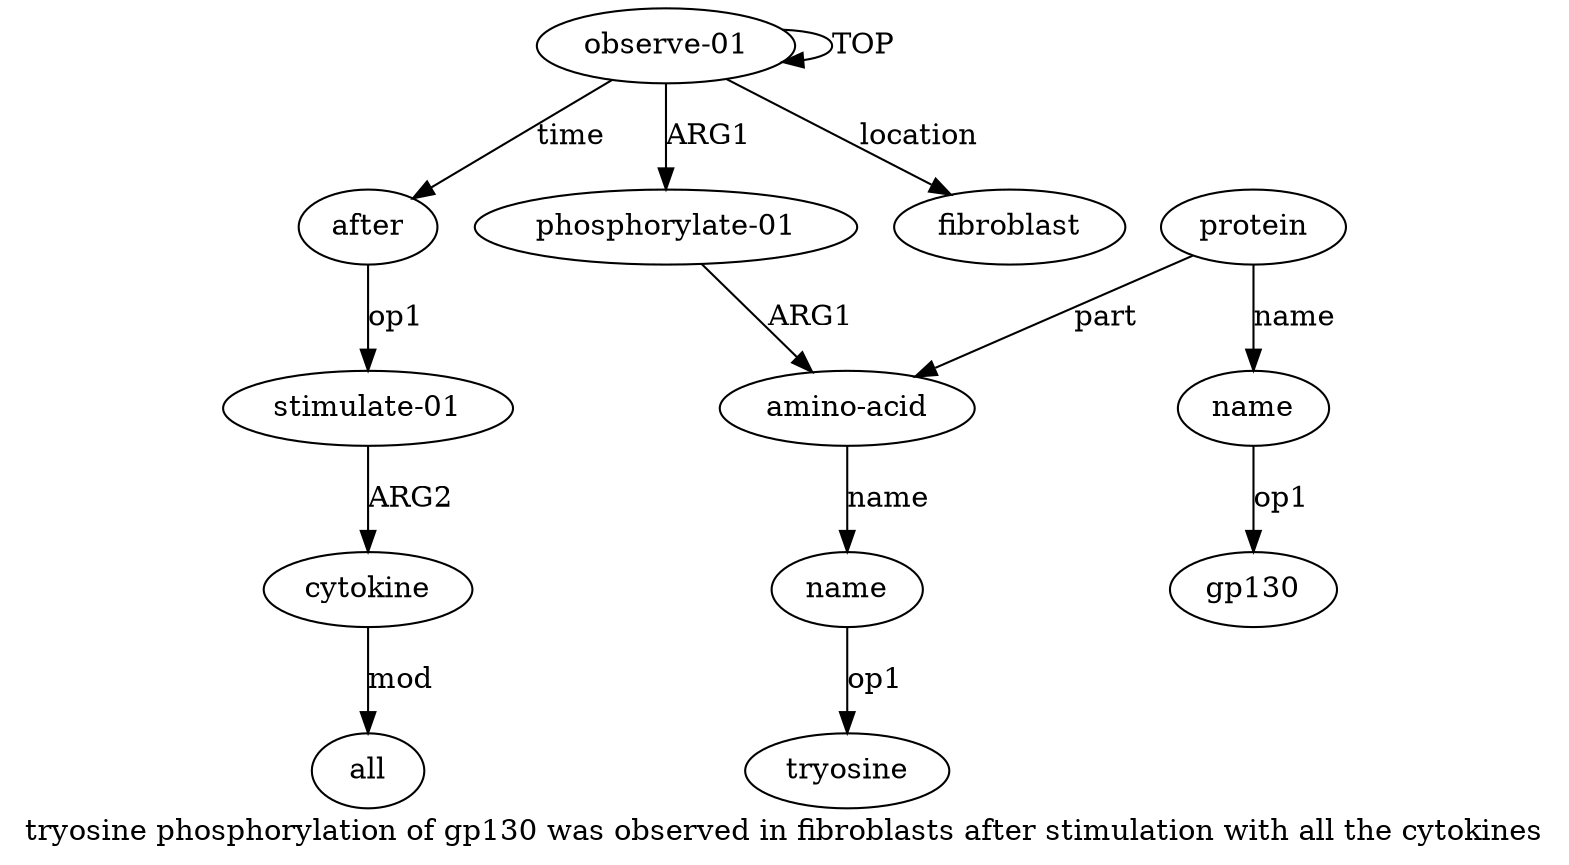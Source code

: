 digraph  {
	graph [label="tryosine phosphorylation of gp130 was observed in fibroblasts after stimulation with all the cytokines"];
	node [label="\N"];
	a10	 [color=black,
		gold_ind=10,
		gold_label=all,
		label=all,
		test_ind=10,
		test_label=all];
	"a5 gp130"	 [color=black,
		gold_ind=-1,
		gold_label=gp130,
		label=gp130,
		test_ind=-1,
		test_label=gp130];
	a1	 [color=black,
		gold_ind=1,
		gold_label="phosphorylate-01",
		label="phosphorylate-01",
		test_ind=1,
		test_label="phosphorylate-01"];
	a2	 [color=black,
		gold_ind=2,
		gold_label="amino-acid",
		label="amino-acid",
		test_ind=2,
		test_label="amino-acid"];
	a1 -> a2 [key=0,
	color=black,
	gold_label=ARG1,
	label=ARG1,
	test_label=ARG1];
a0 [color=black,
	gold_ind=0,
	gold_label="observe-01",
	label="observe-01",
	test_ind=0,
	test_label="observe-01"];
a0 -> a1 [key=0,
color=black,
gold_label=ARG1,
label=ARG1,
test_label=ARG1];
a0 -> a0 [key=0,
color=black,
gold_label=TOP,
label=TOP,
test_label=TOP];
a7 [color=black,
gold_ind=7,
gold_label=after,
label=after,
test_ind=7,
test_label=after];
a0 -> a7 [key=0,
color=black,
gold_label=time,
label=time,
test_label=time];
a6 [color=black,
gold_ind=6,
gold_label=fibroblast,
label=fibroblast,
test_ind=6,
test_label=fibroblast];
a0 -> a6 [key=0,
color=black,
gold_label=location,
label=location,
test_label=location];
a3 [color=black,
gold_ind=3,
gold_label=name,
label=name,
test_ind=3,
test_label=name];
"a3 tryosine" [color=black,
gold_ind=-1,
gold_label=tryosine,
label=tryosine,
test_ind=-1,
test_label=tryosine];
a3 -> "a3 tryosine" [key=0,
color=black,
gold_label=op1,
label=op1,
test_label=op1];
a2 -> a3 [key=0,
color=black,
gold_label=name,
label=name,
test_label=name];
a5 [color=black,
gold_ind=5,
gold_label=name,
label=name,
test_ind=5,
test_label=name];
a5 -> "a5 gp130" [key=0,
color=black,
gold_label=op1,
label=op1,
test_label=op1];
a4 [color=black,
gold_ind=4,
gold_label=protein,
label=protein,
test_ind=4,
test_label=protein];
a4 -> a2 [key=0,
color=black,
gold_label=part,
label=part,
test_label=part];
a4 -> a5 [key=0,
color=black,
gold_label=name,
label=name,
test_label=name];
a8 [color=black,
gold_ind=8,
gold_label="stimulate-01",
label="stimulate-01",
test_ind=8,
test_label="stimulate-01"];
a7 -> a8 [key=0,
color=black,
gold_label=op1,
label=op1,
test_label=op1];
a9 [color=black,
gold_ind=9,
gold_label=cytokine,
label=cytokine,
test_ind=9,
test_label=cytokine];
a9 -> a10 [key=0,
color=black,
gold_label=mod,
label=mod,
test_label=mod];
a8 -> a9 [key=0,
color=black,
gold_label=ARG2,
label=ARG2,
test_label=ARG2];
}
